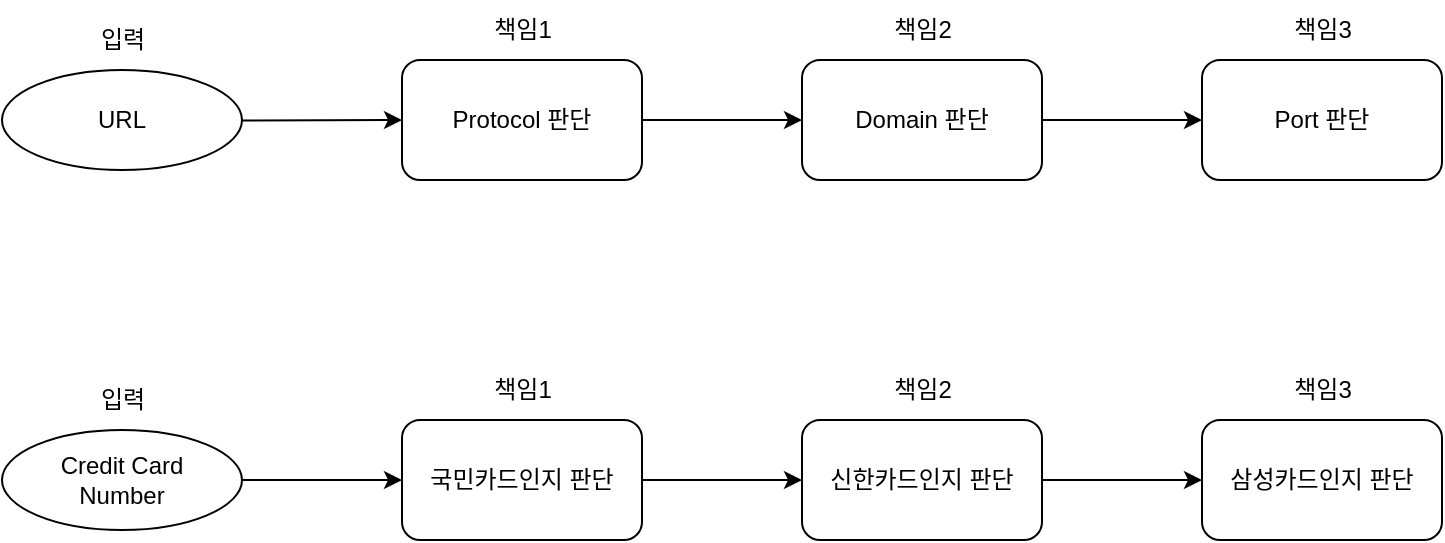 <mxfile version="20.7.4" type="device" pages="2"><diagram id="vqKrUvESdQbPo-9R63AQ" name="Resource"><mxGraphModel dx="1728" dy="1169" grid="1" gridSize="10" guides="1" tooltips="1" connect="1" arrows="1" fold="1" page="1" pageScale="1" pageWidth="850" pageHeight="1100" math="0" shadow="0"><root><mxCell id="0"/><mxCell id="1" parent="0"/><mxCell id="LItGF5QYJG52Dfzr4hHb-1" value="URL" style="ellipse;whiteSpace=wrap;html=1;" vertex="1" parent="1"><mxGeometry x="170" y="445" width="120" height="50" as="geometry"/></mxCell><mxCell id="LItGF5QYJG52Dfzr4hHb-2" value="Protocol 판단" style="rounded=1;whiteSpace=wrap;html=1;" vertex="1" parent="1"><mxGeometry x="370" y="440" width="120" height="60" as="geometry"/></mxCell><mxCell id="LItGF5QYJG52Dfzr4hHb-3" value="Domain 판단" style="rounded=1;whiteSpace=wrap;html=1;" vertex="1" parent="1"><mxGeometry x="570" y="440" width="120" height="60" as="geometry"/></mxCell><mxCell id="LItGF5QYJG52Dfzr4hHb-4" value="Port 판단" style="rounded=1;whiteSpace=wrap;html=1;" vertex="1" parent="1"><mxGeometry x="770" y="440" width="120" height="60" as="geometry"/></mxCell><mxCell id="LItGF5QYJG52Dfzr4hHb-5" value="" style="endArrow=classic;html=1;rounded=0;" edge="1" parent="1" source="LItGF5QYJG52Dfzr4hHb-1" target="LItGF5QYJG52Dfzr4hHb-2"><mxGeometry width="50" height="50" relative="1" as="geometry"><mxPoint x="400" y="620" as="sourcePoint"/><mxPoint x="450" y="570" as="targetPoint"/></mxGeometry></mxCell><mxCell id="LItGF5QYJG52Dfzr4hHb-6" value="" style="endArrow=classic;html=1;rounded=0;" edge="1" parent="1" source="LItGF5QYJG52Dfzr4hHb-2" target="LItGF5QYJG52Dfzr4hHb-3"><mxGeometry width="50" height="50" relative="1" as="geometry"><mxPoint x="290" y="480" as="sourcePoint"/><mxPoint x="380" y="480" as="targetPoint"/></mxGeometry></mxCell><mxCell id="LItGF5QYJG52Dfzr4hHb-7" value="" style="endArrow=classic;html=1;rounded=0;" edge="1" parent="1" source="LItGF5QYJG52Dfzr4hHb-3" target="LItGF5QYJG52Dfzr4hHb-4"><mxGeometry width="50" height="50" relative="1" as="geometry"><mxPoint x="630" y="470" as="sourcePoint"/><mxPoint x="580" y="480" as="targetPoint"/></mxGeometry></mxCell><mxCell id="LItGF5QYJG52Dfzr4hHb-8" value="Credit Card&lt;br&gt;Number" style="ellipse;whiteSpace=wrap;html=1;" vertex="1" parent="1"><mxGeometry x="170" y="625" width="120" height="50" as="geometry"/></mxCell><mxCell id="LItGF5QYJG52Dfzr4hHb-9" value="국민카드인지 판단" style="rounded=1;whiteSpace=wrap;html=1;" vertex="1" parent="1"><mxGeometry x="370" y="620" width="120" height="60" as="geometry"/></mxCell><mxCell id="LItGF5QYJG52Dfzr4hHb-10" value="신한카드인지 판단" style="rounded=1;whiteSpace=wrap;html=1;" vertex="1" parent="1"><mxGeometry x="570" y="620" width="120" height="60" as="geometry"/></mxCell><mxCell id="LItGF5QYJG52Dfzr4hHb-11" value="삼성카드인지 판단" style="rounded=1;whiteSpace=wrap;html=1;" vertex="1" parent="1"><mxGeometry x="770" y="620" width="120" height="60" as="geometry"/></mxCell><mxCell id="LItGF5QYJG52Dfzr4hHb-12" value="" style="endArrow=classic;html=1;rounded=0;" edge="1" parent="1" source="LItGF5QYJG52Dfzr4hHb-8" target="LItGF5QYJG52Dfzr4hHb-9"><mxGeometry width="50" height="50" relative="1" as="geometry"><mxPoint x="400" y="800" as="sourcePoint"/><mxPoint x="450" y="750" as="targetPoint"/></mxGeometry></mxCell><mxCell id="LItGF5QYJG52Dfzr4hHb-13" value="" style="endArrow=classic;html=1;rounded=0;" edge="1" parent="1" source="LItGF5QYJG52Dfzr4hHb-9" target="LItGF5QYJG52Dfzr4hHb-10"><mxGeometry width="50" height="50" relative="1" as="geometry"><mxPoint x="290" y="660" as="sourcePoint"/><mxPoint x="380" y="660" as="targetPoint"/></mxGeometry></mxCell><mxCell id="LItGF5QYJG52Dfzr4hHb-14" value="" style="endArrow=classic;html=1;rounded=0;" edge="1" parent="1" source="LItGF5QYJG52Dfzr4hHb-10" target="LItGF5QYJG52Dfzr4hHb-11"><mxGeometry width="50" height="50" relative="1" as="geometry"><mxPoint x="630" y="650" as="sourcePoint"/><mxPoint x="580" y="660" as="targetPoint"/></mxGeometry></mxCell><mxCell id="LItGF5QYJG52Dfzr4hHb-15" value="책임1" style="text;html=1;align=center;verticalAlign=middle;resizable=0;points=[];autosize=1;strokeColor=none;fillColor=none;" vertex="1" parent="1"><mxGeometry x="405" y="410" width="50" height="30" as="geometry"/></mxCell><mxCell id="LItGF5QYJG52Dfzr4hHb-16" value="책임2" style="text;html=1;align=center;verticalAlign=middle;resizable=0;points=[];autosize=1;strokeColor=none;fillColor=none;" vertex="1" parent="1"><mxGeometry x="605" y="410" width="50" height="30" as="geometry"/></mxCell><mxCell id="LItGF5QYJG52Dfzr4hHb-17" value="책임3" style="text;html=1;align=center;verticalAlign=middle;resizable=0;points=[];autosize=1;strokeColor=none;fillColor=none;" vertex="1" parent="1"><mxGeometry x="805" y="410" width="50" height="30" as="geometry"/></mxCell><mxCell id="LItGF5QYJG52Dfzr4hHb-18" value="입력" style="text;html=1;align=center;verticalAlign=middle;resizable=0;points=[];autosize=1;strokeColor=none;fillColor=none;" vertex="1" parent="1"><mxGeometry x="210" y="415" width="40" height="30" as="geometry"/></mxCell><mxCell id="LItGF5QYJG52Dfzr4hHb-19" value="책임1" style="text;html=1;align=center;verticalAlign=middle;resizable=0;points=[];autosize=1;strokeColor=none;fillColor=none;" vertex="1" parent="1"><mxGeometry x="405" y="590" width="50" height="30" as="geometry"/></mxCell><mxCell id="LItGF5QYJG52Dfzr4hHb-20" value="책임2" style="text;html=1;align=center;verticalAlign=middle;resizable=0;points=[];autosize=1;strokeColor=none;fillColor=none;" vertex="1" parent="1"><mxGeometry x="605" y="590" width="50" height="30" as="geometry"/></mxCell><mxCell id="LItGF5QYJG52Dfzr4hHb-21" value="책임3" style="text;html=1;align=center;verticalAlign=middle;resizable=0;points=[];autosize=1;strokeColor=none;fillColor=none;" vertex="1" parent="1"><mxGeometry x="805" y="590" width="50" height="30" as="geometry"/></mxCell><mxCell id="LItGF5QYJG52Dfzr4hHb-22" value="입력" style="text;html=1;align=center;verticalAlign=middle;resizable=0;points=[];autosize=1;strokeColor=none;fillColor=none;" vertex="1" parent="1"><mxGeometry x="210" y="595" width="40" height="30" as="geometry"/></mxCell></root></mxGraphModel></diagram><diagram id="kVW6ecWwuMTgQYpmCQkM" name="Diagram"><mxGraphModel dx="665" dy="450" grid="1" gridSize="10" guides="1" tooltips="1" connect="1" arrows="1" fold="1" page="1" pageScale="1" pageWidth="850" pageHeight="1100" math="0" shadow="0"><root><mxCell id="0"/><mxCell id="1" parent="0"/><mxCell id="9ABS6AZedhhB5bff8Nzi-1" value="&lt;abstract&gt;&#10;Handler" style="swimlane;fontStyle=1;align=center;verticalAlign=top;childLayout=stackLayout;horizontal=1;startSize=40;horizontalStack=0;resizeParent=1;resizeParentMax=0;resizeLast=0;collapsible=1;marginBottom=0;" vertex="1" parent="1"><mxGeometry x="300" y="526" width="160" height="48" as="geometry"/></mxCell><mxCell id="9ABS6AZedhhB5bff8Nzi-3" value="" style="line;strokeWidth=1;fillColor=none;align=left;verticalAlign=middle;spacingTop=-1;spacingLeft=3;spacingRight=3;rotatable=0;labelPosition=right;points=[];portConstraint=eastwest;strokeColor=inherit;" vertex="1" parent="9ABS6AZedhhB5bff8Nzi-1"><mxGeometry y="40" width="160" height="8" as="geometry"/></mxCell><mxCell id="9ABS6AZedhhB5bff8Nzi-13" value="ProtocolHandler" style="swimlane;fontStyle=1;align=center;verticalAlign=top;childLayout=stackLayout;horizontal=1;startSize=26;horizontalStack=0;resizeParent=1;resizeParentMax=0;resizeLast=0;collapsible=1;marginBottom=0;" vertex="1" parent="1"><mxGeometry x="120" y="710" width="160" height="34" as="geometry"/></mxCell><mxCell id="9ABS6AZedhhB5bff8Nzi-15" value="" style="line;strokeWidth=1;fillColor=none;align=left;verticalAlign=middle;spacingTop=-1;spacingLeft=3;spacingRight=3;rotatable=0;labelPosition=right;points=[];portConstraint=eastwest;strokeColor=inherit;" vertex="1" parent="9ABS6AZedhhB5bff8Nzi-13"><mxGeometry y="26" width="160" height="8" as="geometry"/></mxCell><mxCell id="9ABS6AZedhhB5bff8Nzi-17" value="DomainHandler" style="swimlane;fontStyle=1;align=center;verticalAlign=top;childLayout=stackLayout;horizontal=1;startSize=26;horizontalStack=0;resizeParent=1;resizeParentMax=0;resizeLast=0;collapsible=1;marginBottom=0;" vertex="1" parent="1"><mxGeometry x="300" y="710" width="160" height="34" as="geometry"/></mxCell><mxCell id="9ABS6AZedhhB5bff8Nzi-18" value="" style="line;strokeWidth=1;fillColor=none;align=left;verticalAlign=middle;spacingTop=-1;spacingLeft=3;spacingRight=3;rotatable=0;labelPosition=right;points=[];portConstraint=eastwest;strokeColor=inherit;" vertex="1" parent="9ABS6AZedhhB5bff8Nzi-17"><mxGeometry y="26" width="160" height="8" as="geometry"/></mxCell><mxCell id="9ABS6AZedhhB5bff8Nzi-19" value="PortHandler" style="swimlane;fontStyle=1;align=center;verticalAlign=top;childLayout=stackLayout;horizontal=1;startSize=26;horizontalStack=0;resizeParent=1;resizeParentMax=0;resizeLast=0;collapsible=1;marginBottom=0;" vertex="1" parent="1"><mxGeometry x="480" y="710" width="160" height="34" as="geometry"/></mxCell><mxCell id="9ABS6AZedhhB5bff8Nzi-20" value="" style="line;strokeWidth=1;fillColor=none;align=left;verticalAlign=middle;spacingTop=-1;spacingLeft=3;spacingRight=3;rotatable=0;labelPosition=right;points=[];portConstraint=eastwest;strokeColor=inherit;" vertex="1" parent="9ABS6AZedhhB5bff8Nzi-19"><mxGeometry y="26" width="160" height="8" as="geometry"/></mxCell><mxCell id="9ABS6AZedhhB5bff8Nzi-21" value="" style="endArrow=diamondThin;endFill=0;endSize=24;html=1;rounded=0;entryX=1;entryY=0.5;entryDx=0;entryDy=0;exitX=0.5;exitY=0;exitDx=0;exitDy=0;" edge="1" parent="1" source="9ABS6AZedhhB5bff8Nzi-1" target="9ABS6AZedhhB5bff8Nzi-1"><mxGeometry width="160" relative="1" as="geometry"><mxPoint x="250" y="620" as="sourcePoint"/><mxPoint x="410" y="620" as="targetPoint"/><Array as="points"><mxPoint x="380" y="450"/><mxPoint x="490" y="450"/><mxPoint x="490" y="550"/></Array></mxGeometry></mxCell><mxCell id="9ABS6AZedhhB5bff8Nzi-22" value="" style="endArrow=block;endSize=16;endFill=0;html=1;rounded=0;" edge="1" parent="1" source="9ABS6AZedhhB5bff8Nzi-13" target="9ABS6AZedhhB5bff8Nzi-1"><mxGeometry width="160" relative="1" as="geometry"><mxPoint x="250" y="620" as="sourcePoint"/><mxPoint x="410" y="620" as="targetPoint"/></mxGeometry></mxCell><mxCell id="9ABS6AZedhhB5bff8Nzi-25" value="" style="endArrow=block;endSize=16;endFill=0;html=1;rounded=0;" edge="1" parent="1" source="9ABS6AZedhhB5bff8Nzi-17" target="9ABS6AZedhhB5bff8Nzi-1"><mxGeometry width="160" relative="1" as="geometry"><mxPoint x="227.288" y="720" as="sourcePoint"/><mxPoint x="365.593" y="584" as="targetPoint"/></mxGeometry></mxCell><mxCell id="9ABS6AZedhhB5bff8Nzi-26" value="" style="endArrow=block;endSize=16;endFill=0;html=1;rounded=0;" edge="1" parent="1" source="9ABS6AZedhhB5bff8Nzi-19" target="9ABS6AZedhhB5bff8Nzi-1"><mxGeometry width="160" relative="1" as="geometry"><mxPoint x="390" y="720" as="sourcePoint"/><mxPoint x="390" y="584" as="targetPoint"/></mxGeometry></mxCell><mxCell id="9ABS6AZedhhB5bff8Nzi-27" value="자기 자신을 원소로 가짐" style="text;html=1;align=center;verticalAlign=middle;resizable=0;points=[];autosize=1;strokeColor=none;fillColor=none;" vertex="1" parent="1"><mxGeometry x="370" y="425" width="140" height="30" as="geometry"/></mxCell></root></mxGraphModel></diagram></mxfile>